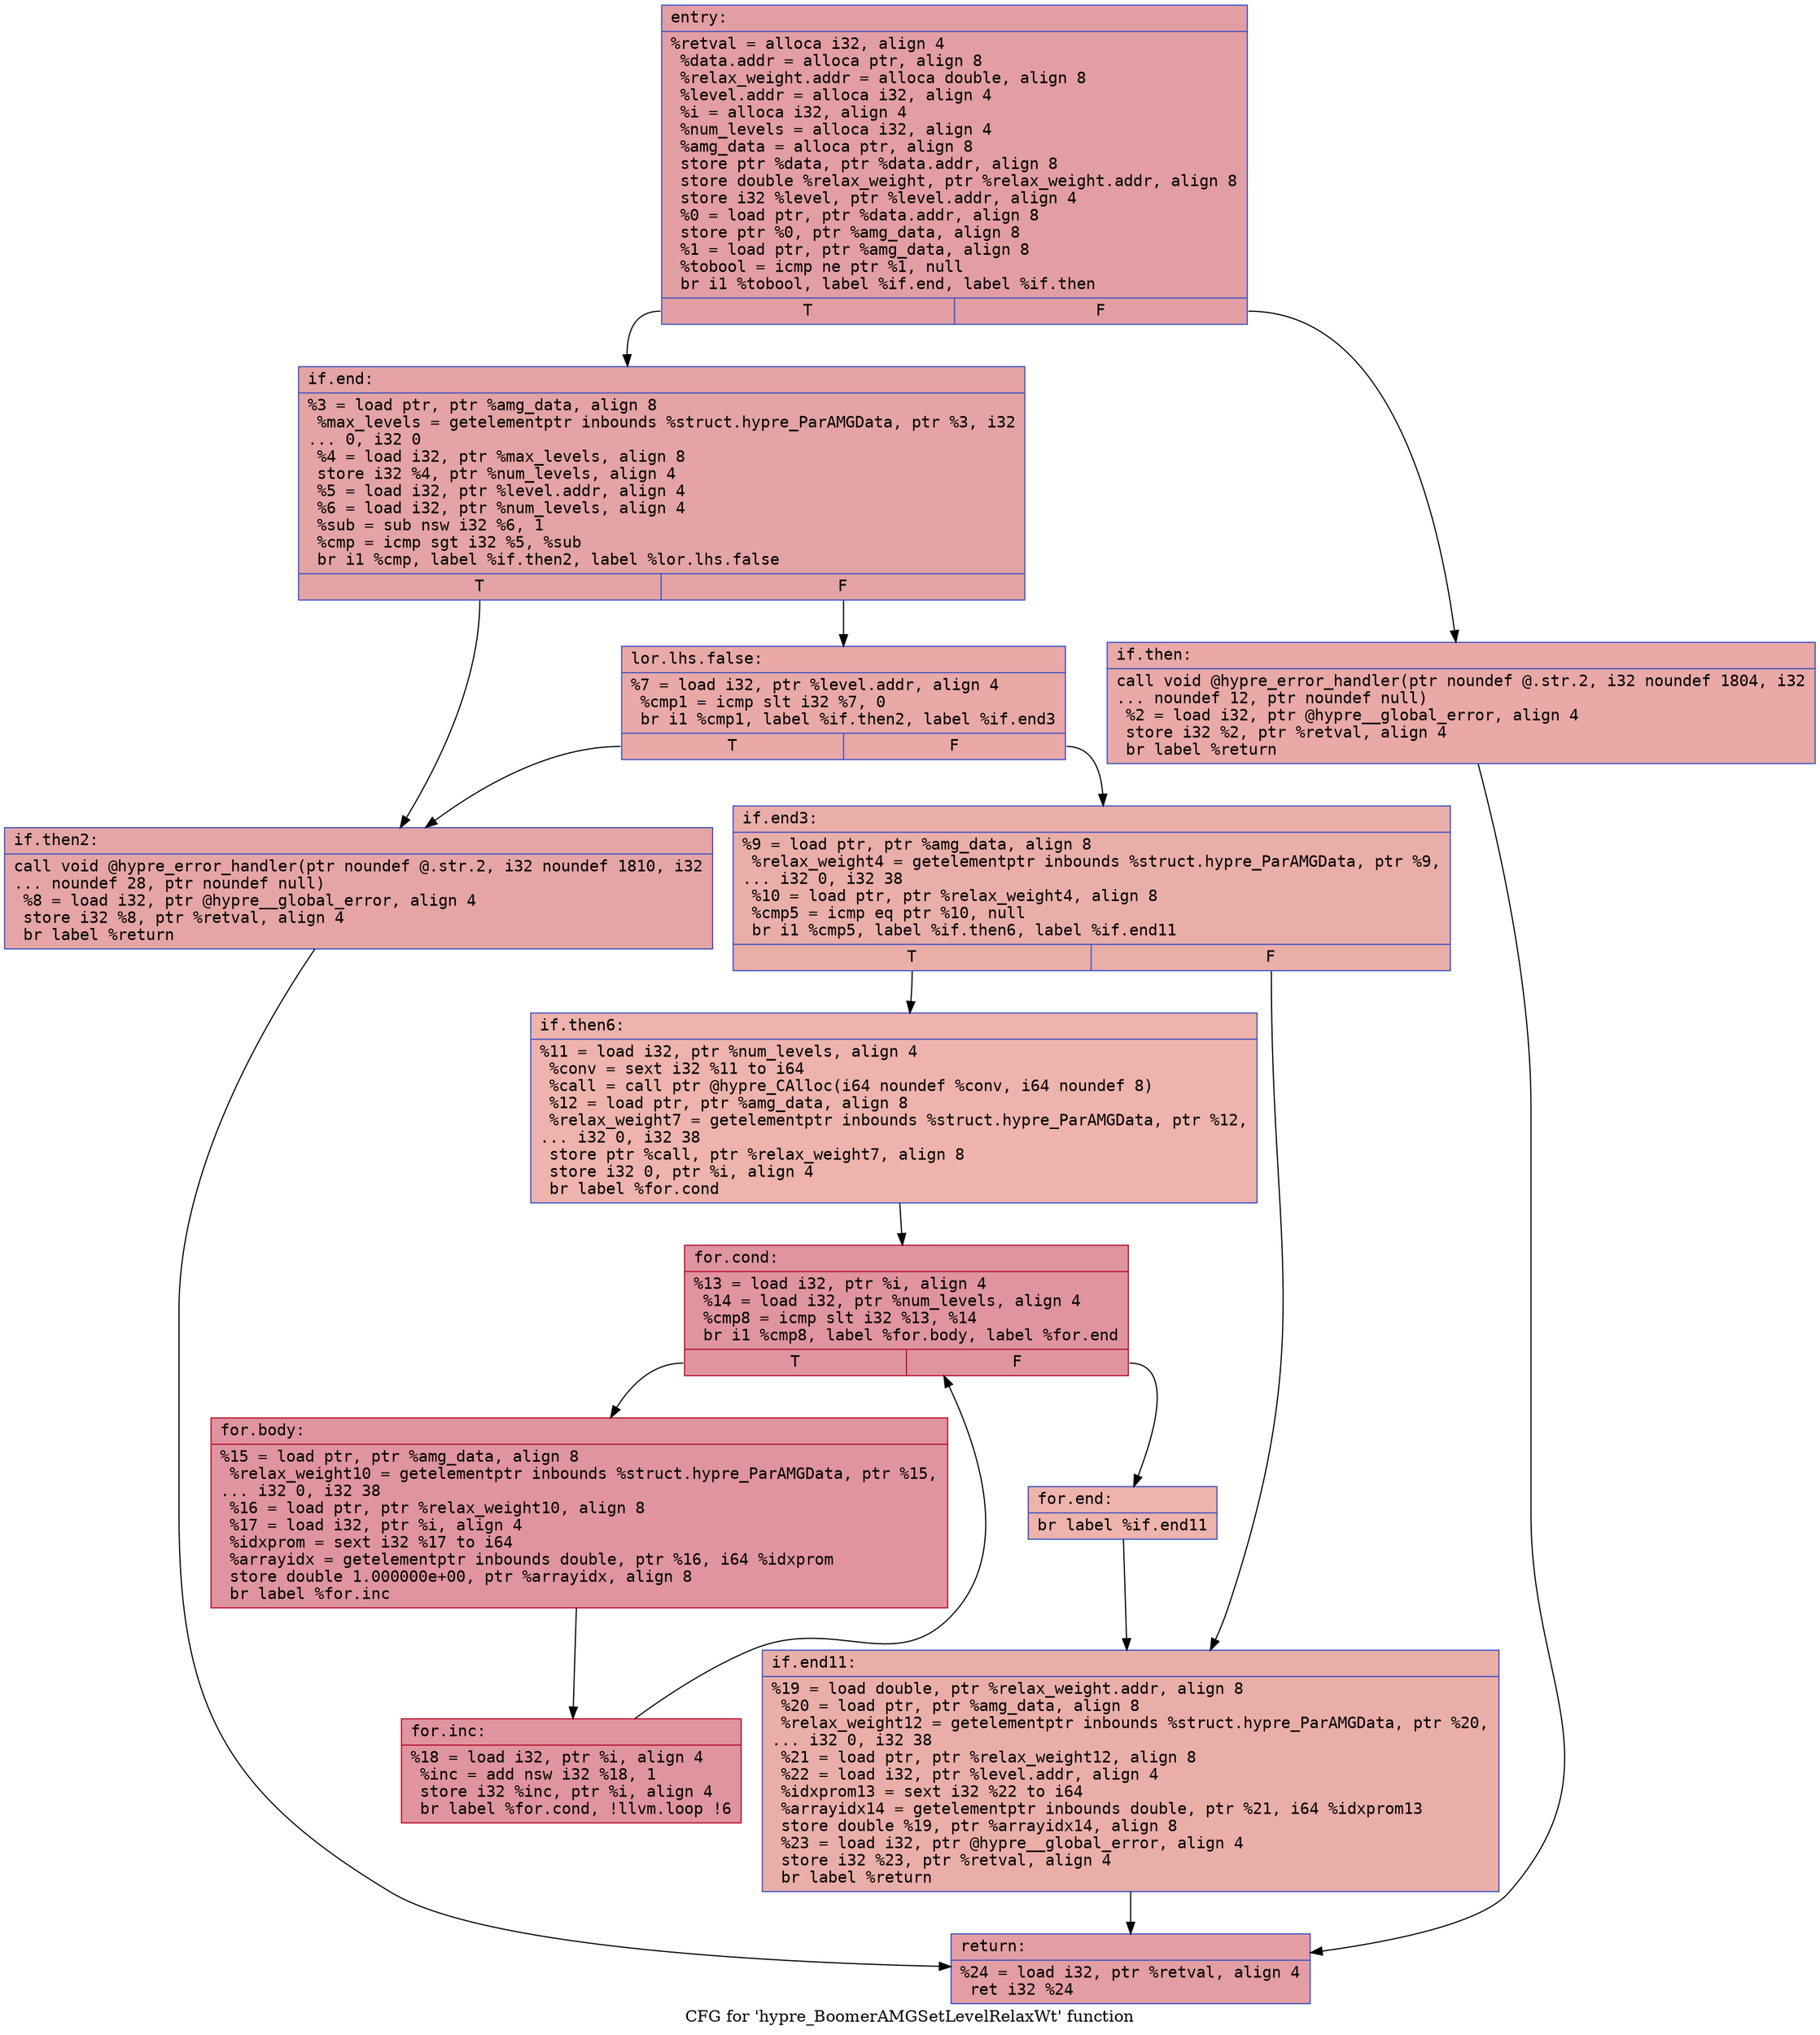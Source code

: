 digraph "CFG for 'hypre_BoomerAMGSetLevelRelaxWt' function" {
	label="CFG for 'hypre_BoomerAMGSetLevelRelaxWt' function";

	Node0x55fa80a8d250 [shape=record,color="#3d50c3ff", style=filled, fillcolor="#be242e70" fontname="Courier",label="{entry:\l|  %retval = alloca i32, align 4\l  %data.addr = alloca ptr, align 8\l  %relax_weight.addr = alloca double, align 8\l  %level.addr = alloca i32, align 4\l  %i = alloca i32, align 4\l  %num_levels = alloca i32, align 4\l  %amg_data = alloca ptr, align 8\l  store ptr %data, ptr %data.addr, align 8\l  store double %relax_weight, ptr %relax_weight.addr, align 8\l  store i32 %level, ptr %level.addr, align 4\l  %0 = load ptr, ptr %data.addr, align 8\l  store ptr %0, ptr %amg_data, align 8\l  %1 = load ptr, ptr %amg_data, align 8\l  %tobool = icmp ne ptr %1, null\l  br i1 %tobool, label %if.end, label %if.then\l|{<s0>T|<s1>F}}"];
	Node0x55fa80a8d250:s0 -> Node0x55fa80a8dbb0[tooltip="entry -> if.end\nProbability 62.50%" ];
	Node0x55fa80a8d250:s1 -> Node0x55fa80a8d120[tooltip="entry -> if.then\nProbability 37.50%" ];
	Node0x55fa80a8d120 [shape=record,color="#3d50c3ff", style=filled, fillcolor="#ca3b3770" fontname="Courier",label="{if.then:\l|  call void @hypre_error_handler(ptr noundef @.str.2, i32 noundef 1804, i32\l... noundef 12, ptr noundef null)\l  %2 = load i32, ptr @hypre__global_error, align 4\l  store i32 %2, ptr %retval, align 4\l  br label %return\l}"];
	Node0x55fa80a8d120 -> Node0x55fa80a8e0e0[tooltip="if.then -> return\nProbability 100.00%" ];
	Node0x55fa80a8dbb0 [shape=record,color="#3d50c3ff", style=filled, fillcolor="#c32e3170" fontname="Courier",label="{if.end:\l|  %3 = load ptr, ptr %amg_data, align 8\l  %max_levels = getelementptr inbounds %struct.hypre_ParAMGData, ptr %3, i32\l... 0, i32 0\l  %4 = load i32, ptr %max_levels, align 8\l  store i32 %4, ptr %num_levels, align 4\l  %5 = load i32, ptr %level.addr, align 4\l  %6 = load i32, ptr %num_levels, align 4\l  %sub = sub nsw i32 %6, 1\l  %cmp = icmp sgt i32 %5, %sub\l  br i1 %cmp, label %if.then2, label %lor.lhs.false\l|{<s0>T|<s1>F}}"];
	Node0x55fa80a8dbb0:s0 -> Node0x55fa80a8e620[tooltip="if.end -> if.then2\nProbability 50.00%" ];
	Node0x55fa80a8dbb0:s1 -> Node0x55fa80a8e670[tooltip="if.end -> lor.lhs.false\nProbability 50.00%" ];
	Node0x55fa80a8e670 [shape=record,color="#3d50c3ff", style=filled, fillcolor="#ca3b3770" fontname="Courier",label="{lor.lhs.false:\l|  %7 = load i32, ptr %level.addr, align 4\l  %cmp1 = icmp slt i32 %7, 0\l  br i1 %cmp1, label %if.then2, label %if.end3\l|{<s0>T|<s1>F}}"];
	Node0x55fa80a8e670:s0 -> Node0x55fa80a8e620[tooltip="lor.lhs.false -> if.then2\nProbability 37.50%" ];
	Node0x55fa80a8e670:s1 -> Node0x55fa80a8e930[tooltip="lor.lhs.false -> if.end3\nProbability 62.50%" ];
	Node0x55fa80a8e620 [shape=record,color="#3d50c3ff", style=filled, fillcolor="#c5333470" fontname="Courier",label="{if.then2:\l|  call void @hypre_error_handler(ptr noundef @.str.2, i32 noundef 1810, i32\l... noundef 28, ptr noundef null)\l  %8 = load i32, ptr @hypre__global_error, align 4\l  store i32 %8, ptr %retval, align 4\l  br label %return\l}"];
	Node0x55fa80a8e620 -> Node0x55fa80a8e0e0[tooltip="if.then2 -> return\nProbability 100.00%" ];
	Node0x55fa80a8e930 [shape=record,color="#3d50c3ff", style=filled, fillcolor="#d0473d70" fontname="Courier",label="{if.end3:\l|  %9 = load ptr, ptr %amg_data, align 8\l  %relax_weight4 = getelementptr inbounds %struct.hypre_ParAMGData, ptr %9,\l... i32 0, i32 38\l  %10 = load ptr, ptr %relax_weight4, align 8\l  %cmp5 = icmp eq ptr %10, null\l  br i1 %cmp5, label %if.then6, label %if.end11\l|{<s0>T|<s1>F}}"];
	Node0x55fa80a8e930:s0 -> Node0x55fa80a8f050[tooltip="if.end3 -> if.then6\nProbability 37.50%" ];
	Node0x55fa80a8e930:s1 -> Node0x55fa80a8dc20[tooltip="if.end3 -> if.end11\nProbability 62.50%" ];
	Node0x55fa80a8f050 [shape=record,color="#3d50c3ff", style=filled, fillcolor="#d6524470" fontname="Courier",label="{if.then6:\l|  %11 = load i32, ptr %num_levels, align 4\l  %conv = sext i32 %11 to i64\l  %call = call ptr @hypre_CAlloc(i64 noundef %conv, i64 noundef 8)\l  %12 = load ptr, ptr %amg_data, align 8\l  %relax_weight7 = getelementptr inbounds %struct.hypre_ParAMGData, ptr %12,\l... i32 0, i32 38\l  store ptr %call, ptr %relax_weight7, align 8\l  store i32 0, ptr %i, align 4\l  br label %for.cond\l}"];
	Node0x55fa80a8f050 -> Node0x55fa80a8f840[tooltip="if.then6 -> for.cond\nProbability 100.00%" ];
	Node0x55fa80a8f840 [shape=record,color="#b70d28ff", style=filled, fillcolor="#b70d2870" fontname="Courier",label="{for.cond:\l|  %13 = load i32, ptr %i, align 4\l  %14 = load i32, ptr %num_levels, align 4\l  %cmp8 = icmp slt i32 %13, %14\l  br i1 %cmp8, label %for.body, label %for.end\l|{<s0>T|<s1>F}}"];
	Node0x55fa80a8f840:s0 -> Node0x55fa80a8fac0[tooltip="for.cond -> for.body\nProbability 96.88%" ];
	Node0x55fa80a8f840:s1 -> Node0x55fa80a8fb40[tooltip="for.cond -> for.end\nProbability 3.12%" ];
	Node0x55fa80a8fac0 [shape=record,color="#b70d28ff", style=filled, fillcolor="#b70d2870" fontname="Courier",label="{for.body:\l|  %15 = load ptr, ptr %amg_data, align 8\l  %relax_weight10 = getelementptr inbounds %struct.hypre_ParAMGData, ptr %15,\l... i32 0, i32 38\l  %16 = load ptr, ptr %relax_weight10, align 8\l  %17 = load i32, ptr %i, align 4\l  %idxprom = sext i32 %17 to i64\l  %arrayidx = getelementptr inbounds double, ptr %16, i64 %idxprom\l  store double 1.000000e+00, ptr %arrayidx, align 8\l  br label %for.inc\l}"];
	Node0x55fa80a8fac0 -> Node0x55fa80a90150[tooltip="for.body -> for.inc\nProbability 100.00%" ];
	Node0x55fa80a90150 [shape=record,color="#b70d28ff", style=filled, fillcolor="#b70d2870" fontname="Courier",label="{for.inc:\l|  %18 = load i32, ptr %i, align 4\l  %inc = add nsw i32 %18, 1\l  store i32 %inc, ptr %i, align 4\l  br label %for.cond, !llvm.loop !6\l}"];
	Node0x55fa80a90150 -> Node0x55fa80a8f840[tooltip="for.inc -> for.cond\nProbability 100.00%" ];
	Node0x55fa80a8fb40 [shape=record,color="#3d50c3ff", style=filled, fillcolor="#d6524470" fontname="Courier",label="{for.end:\l|  br label %if.end11\l}"];
	Node0x55fa80a8fb40 -> Node0x55fa80a8dc20[tooltip="for.end -> if.end11\nProbability 100.00%" ];
	Node0x55fa80a8dc20 [shape=record,color="#3d50c3ff", style=filled, fillcolor="#d0473d70" fontname="Courier",label="{if.end11:\l|  %19 = load double, ptr %relax_weight.addr, align 8\l  %20 = load ptr, ptr %amg_data, align 8\l  %relax_weight12 = getelementptr inbounds %struct.hypre_ParAMGData, ptr %20,\l... i32 0, i32 38\l  %21 = load ptr, ptr %relax_weight12, align 8\l  %22 = load i32, ptr %level.addr, align 4\l  %idxprom13 = sext i32 %22 to i64\l  %arrayidx14 = getelementptr inbounds double, ptr %21, i64 %idxprom13\l  store double %19, ptr %arrayidx14, align 8\l  %23 = load i32, ptr @hypre__global_error, align 4\l  store i32 %23, ptr %retval, align 4\l  br label %return\l}"];
	Node0x55fa80a8dc20 -> Node0x55fa80a8e0e0[tooltip="if.end11 -> return\nProbability 100.00%" ];
	Node0x55fa80a8e0e0 [shape=record,color="#3d50c3ff", style=filled, fillcolor="#be242e70" fontname="Courier",label="{return:\l|  %24 = load i32, ptr %retval, align 4\l  ret i32 %24\l}"];
}
